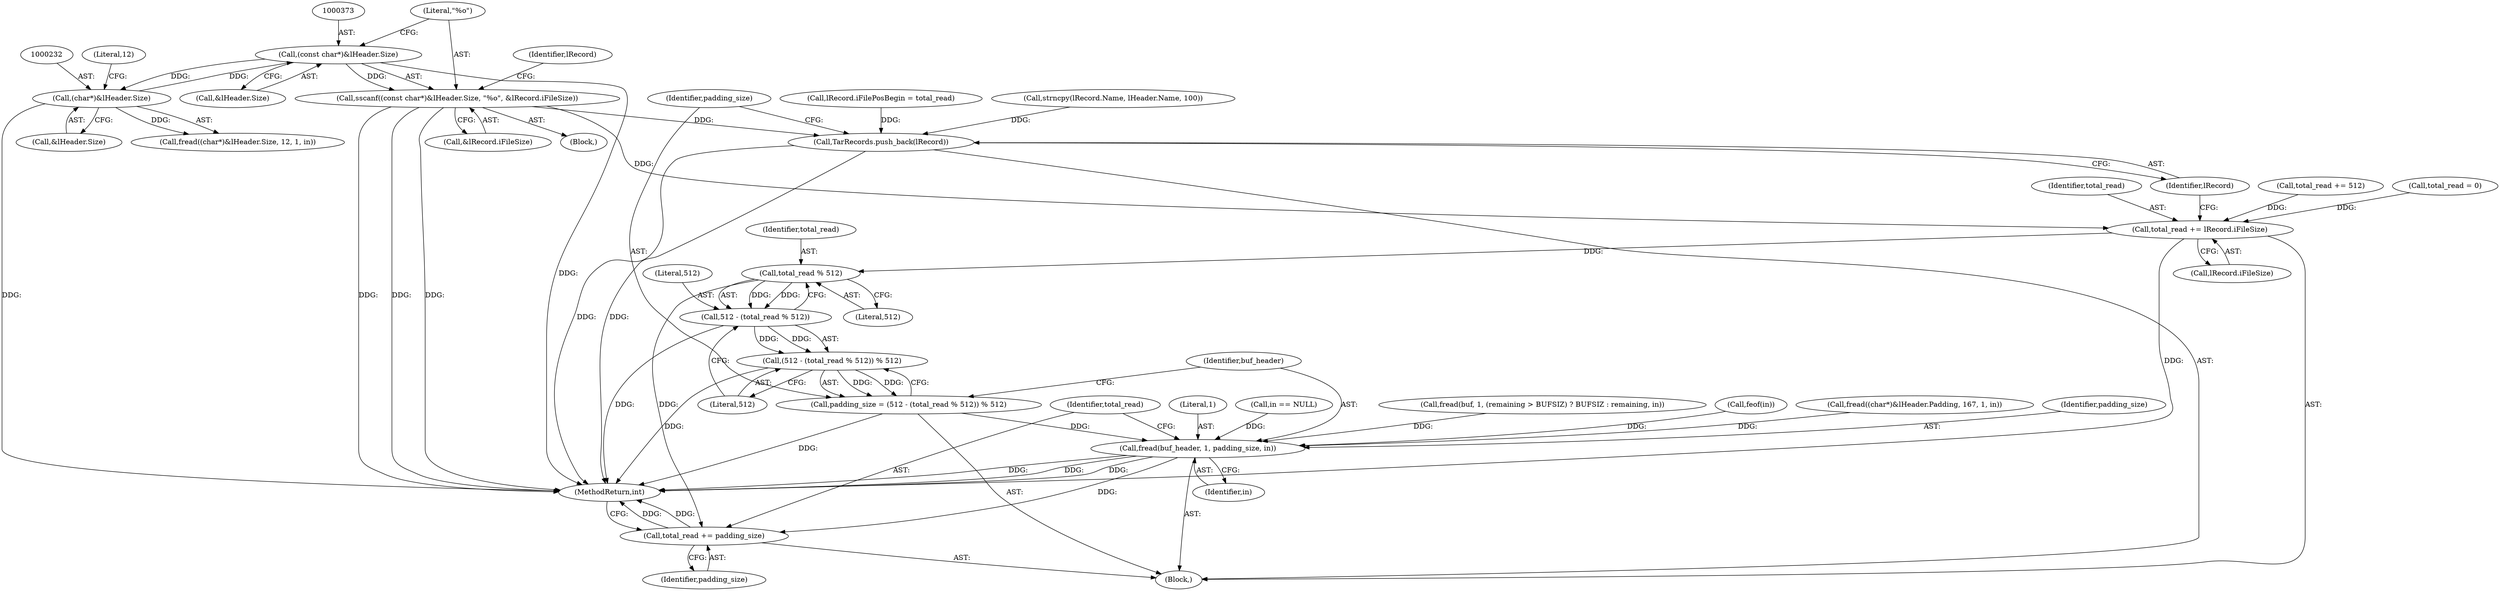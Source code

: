 digraph "0_savannah_40cc957f52e772f45125126439ba9333cf2d2998_0@API" {
"1000371" [label="(Call,sscanf((const char*)&lHeader.Size, \"%o\", &lRecord.iFileSize))"];
"1000372" [label="(Call,(const char*)&lHeader.Size)"];
"1000231" [label="(Call,(char*)&lHeader.Size)"];
"1000418" [label="(Call,total_read += lRecord.iFileSize)"];
"1000431" [label="(Call,total_read % 512)"];
"1000429" [label="(Call,512 - (total_read % 512))"];
"1000428" [label="(Call,(512 - (total_read % 512)) % 512)"];
"1000426" [label="(Call,padding_size = (512 - (total_read % 512)) % 512)"];
"1000435" [label="(Call,fread(buf_header, 1, padding_size, in))"];
"1000440" [label="(Call,total_read += padding_size)"];
"1000423" [label="(Call,TarRecords.push_back(lRecord))"];
"1000379" [label="(Call,&lRecord.iFileSize)"];
"1000383" [label="(Call,lRecord.iFilePosBegin = total_read)"];
"1000428" [label="(Call,(512 - (total_read % 512)) % 512)"];
"1000431" [label="(Call,total_read % 512)"];
"1000340" [label="(Call,total_read += 512)"];
"1000330" [label="(Call,fread((char*)&lHeader.Padding, 167, 1, in))"];
"1000443" [label="(MethodReturn,int)"];
"1000354" [label="(Call,strncpy(lRecord.Name, lHeader.Name, 100))"];
"1000230" [label="(Call,fread((char*)&lHeader.Size, 12, 1, in))"];
"1000233" [label="(Call,&lHeader.Size)"];
"1000418" [label="(Call,total_read += lRecord.iFileSize)"];
"1000434" [label="(Literal,512)"];
"1000172" [label="(Call,total_read = 0)"];
"1000430" [label="(Literal,512)"];
"1000435" [label="(Call,fread(buf_header, 1, padding_size, in))"];
"1000439" [label="(Identifier,in)"];
"1000438" [label="(Identifier,padding_size)"];
"1000442" [label="(Identifier,padding_size)"];
"1000372" [label="(Call,(const char*)&lHeader.Size)"];
"1000231" [label="(Call,(char*)&lHeader.Size)"];
"1000433" [label="(Literal,512)"];
"1000177" [label="(Block,)"];
"1000103" [label="(Block,)"];
"1000429" [label="(Call,512 - (total_read % 512))"];
"1000424" [label="(Identifier,lRecord)"];
"1000371" [label="(Call,sscanf((const char*)&lHeader.Size, \"%o\", &lRecord.iFileSize))"];
"1000378" [label="(Literal,\"%o\")"];
"1000423" [label="(Call,TarRecords.push_back(lRecord))"];
"1000437" [label="(Literal,1)"];
"1000118" [label="(Call,in == NULL)"];
"1000420" [label="(Call,lRecord.iFileSize)"];
"1000419" [label="(Identifier,total_read)"];
"1000436" [label="(Identifier,buf_header)"];
"1000237" [label="(Literal,12)"];
"1000149" [label="(Call,fread(buf, 1, (remaining > BUFSIZ) ? BUFSIZ : remaining, in))"];
"1000374" [label="(Call,&lHeader.Size)"];
"1000426" [label="(Call,padding_size = (512 - (total_read % 512)) % 512)"];
"1000441" [label="(Identifier,total_read)"];
"1000432" [label="(Identifier,total_read)"];
"1000427" [label="(Identifier,padding_size)"];
"1000385" [label="(Identifier,lRecord)"];
"1000143" [label="(Call,feof(in))"];
"1000440" [label="(Call,total_read += padding_size)"];
"1000371" -> "1000177"  [label="AST: "];
"1000371" -> "1000379"  [label="CFG: "];
"1000372" -> "1000371"  [label="AST: "];
"1000378" -> "1000371"  [label="AST: "];
"1000379" -> "1000371"  [label="AST: "];
"1000385" -> "1000371"  [label="CFG: "];
"1000371" -> "1000443"  [label="DDG: "];
"1000371" -> "1000443"  [label="DDG: "];
"1000371" -> "1000443"  [label="DDG: "];
"1000372" -> "1000371"  [label="DDG: "];
"1000371" -> "1000418"  [label="DDG: "];
"1000371" -> "1000423"  [label="DDG: "];
"1000372" -> "1000374"  [label="CFG: "];
"1000373" -> "1000372"  [label="AST: "];
"1000374" -> "1000372"  [label="AST: "];
"1000378" -> "1000372"  [label="CFG: "];
"1000372" -> "1000443"  [label="DDG: "];
"1000372" -> "1000231"  [label="DDG: "];
"1000231" -> "1000372"  [label="DDG: "];
"1000231" -> "1000230"  [label="AST: "];
"1000231" -> "1000233"  [label="CFG: "];
"1000232" -> "1000231"  [label="AST: "];
"1000233" -> "1000231"  [label="AST: "];
"1000237" -> "1000231"  [label="CFG: "];
"1000231" -> "1000443"  [label="DDG: "];
"1000231" -> "1000230"  [label="DDG: "];
"1000418" -> "1000103"  [label="AST: "];
"1000418" -> "1000420"  [label="CFG: "];
"1000419" -> "1000418"  [label="AST: "];
"1000420" -> "1000418"  [label="AST: "];
"1000424" -> "1000418"  [label="CFG: "];
"1000418" -> "1000443"  [label="DDG: "];
"1000172" -> "1000418"  [label="DDG: "];
"1000340" -> "1000418"  [label="DDG: "];
"1000418" -> "1000431"  [label="DDG: "];
"1000431" -> "1000429"  [label="AST: "];
"1000431" -> "1000433"  [label="CFG: "];
"1000432" -> "1000431"  [label="AST: "];
"1000433" -> "1000431"  [label="AST: "];
"1000429" -> "1000431"  [label="CFG: "];
"1000431" -> "1000429"  [label="DDG: "];
"1000431" -> "1000429"  [label="DDG: "];
"1000431" -> "1000440"  [label="DDG: "];
"1000429" -> "1000428"  [label="AST: "];
"1000430" -> "1000429"  [label="AST: "];
"1000434" -> "1000429"  [label="CFG: "];
"1000429" -> "1000443"  [label="DDG: "];
"1000429" -> "1000428"  [label="DDG: "];
"1000429" -> "1000428"  [label="DDG: "];
"1000428" -> "1000426"  [label="AST: "];
"1000428" -> "1000434"  [label="CFG: "];
"1000434" -> "1000428"  [label="AST: "];
"1000426" -> "1000428"  [label="CFG: "];
"1000428" -> "1000443"  [label="DDG: "];
"1000428" -> "1000426"  [label="DDG: "];
"1000428" -> "1000426"  [label="DDG: "];
"1000426" -> "1000103"  [label="AST: "];
"1000427" -> "1000426"  [label="AST: "];
"1000436" -> "1000426"  [label="CFG: "];
"1000426" -> "1000443"  [label="DDG: "];
"1000426" -> "1000435"  [label="DDG: "];
"1000435" -> "1000103"  [label="AST: "];
"1000435" -> "1000439"  [label="CFG: "];
"1000436" -> "1000435"  [label="AST: "];
"1000437" -> "1000435"  [label="AST: "];
"1000438" -> "1000435"  [label="AST: "];
"1000439" -> "1000435"  [label="AST: "];
"1000441" -> "1000435"  [label="CFG: "];
"1000435" -> "1000443"  [label="DDG: "];
"1000435" -> "1000443"  [label="DDG: "];
"1000435" -> "1000443"  [label="DDG: "];
"1000330" -> "1000435"  [label="DDG: "];
"1000118" -> "1000435"  [label="DDG: "];
"1000149" -> "1000435"  [label="DDG: "];
"1000143" -> "1000435"  [label="DDG: "];
"1000435" -> "1000440"  [label="DDG: "];
"1000440" -> "1000103"  [label="AST: "];
"1000440" -> "1000442"  [label="CFG: "];
"1000441" -> "1000440"  [label="AST: "];
"1000442" -> "1000440"  [label="AST: "];
"1000443" -> "1000440"  [label="CFG: "];
"1000440" -> "1000443"  [label="DDG: "];
"1000440" -> "1000443"  [label="DDG: "];
"1000423" -> "1000103"  [label="AST: "];
"1000423" -> "1000424"  [label="CFG: "];
"1000424" -> "1000423"  [label="AST: "];
"1000427" -> "1000423"  [label="CFG: "];
"1000423" -> "1000443"  [label="DDG: "];
"1000423" -> "1000443"  [label="DDG: "];
"1000383" -> "1000423"  [label="DDG: "];
"1000354" -> "1000423"  [label="DDG: "];
}
